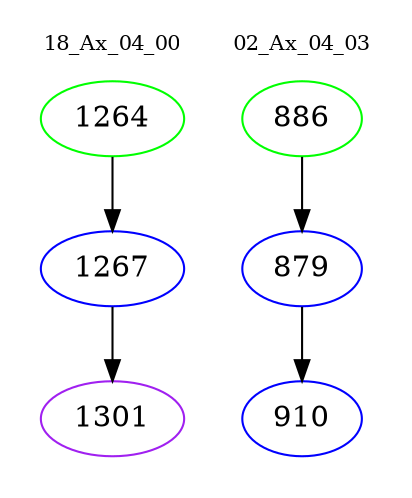digraph{
subgraph cluster_0 {
color = white
label = "18_Ax_04_00";
fontsize=10;
T0_1264 [label="1264", color="green"]
T0_1264 -> T0_1267 [color="black"]
T0_1267 [label="1267", color="blue"]
T0_1267 -> T0_1301 [color="black"]
T0_1301 [label="1301", color="purple"]
}
subgraph cluster_1 {
color = white
label = "02_Ax_04_03";
fontsize=10;
T1_886 [label="886", color="green"]
T1_886 -> T1_879 [color="black"]
T1_879 [label="879", color="blue"]
T1_879 -> T1_910 [color="black"]
T1_910 [label="910", color="blue"]
}
}
